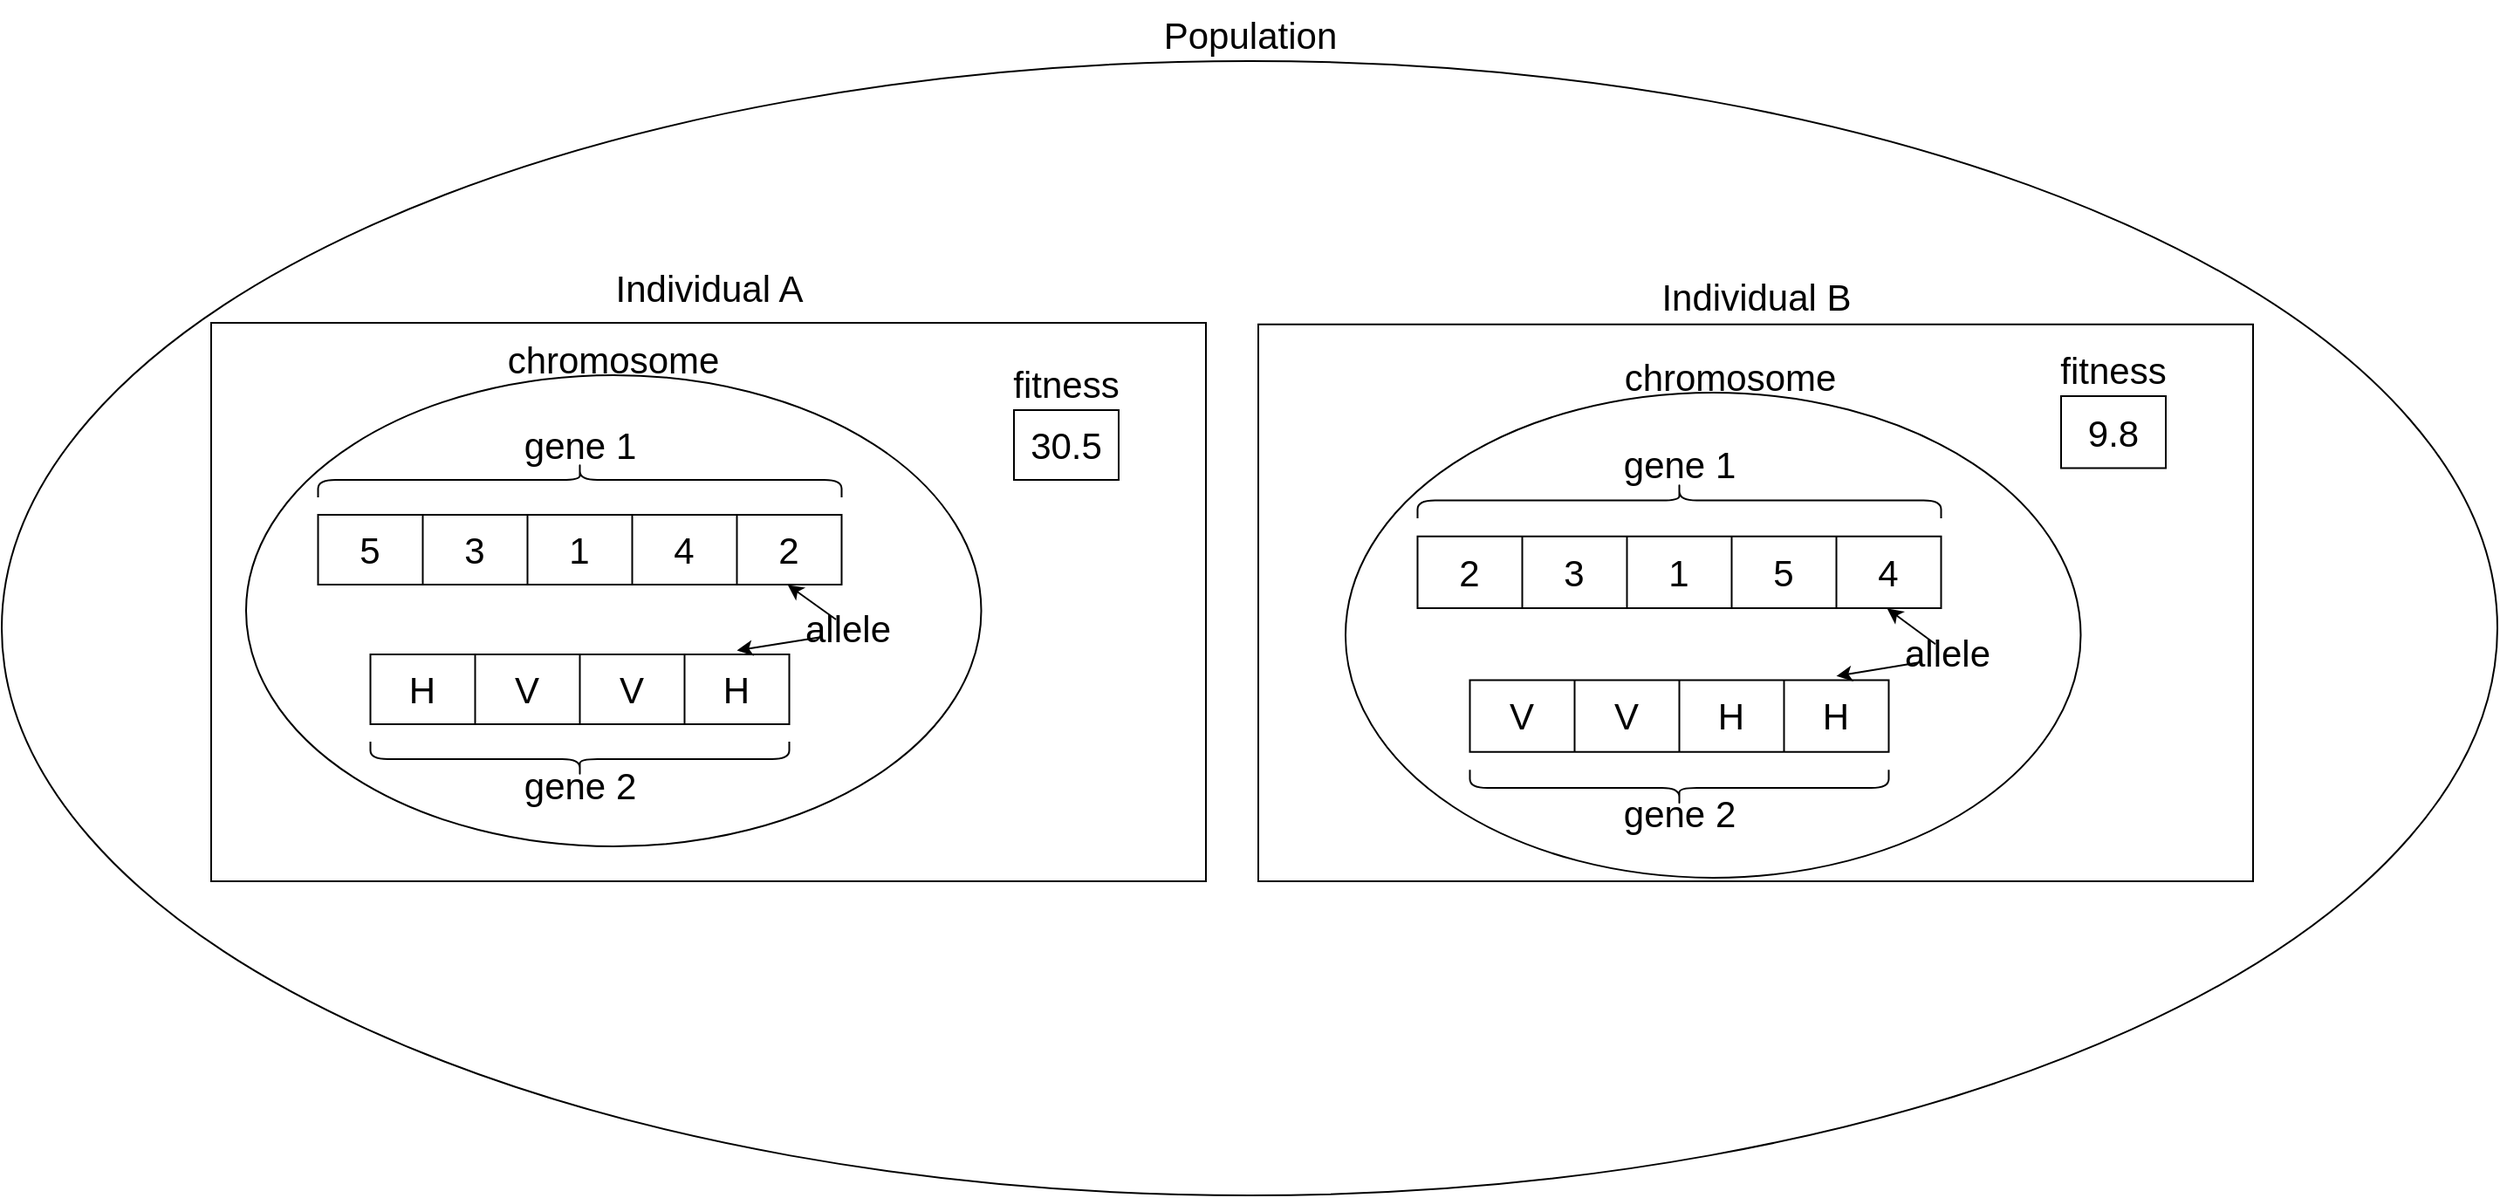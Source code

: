 <mxfile version="20.7.4" type="device"><diagram id="wa0y_Oal1ZiC9E0j1P8P" name="Page-1"><mxGraphModel dx="2124" dy="576" grid="1" gridSize="10" guides="1" tooltips="1" connect="1" arrows="1" fold="1" page="1" pageScale="1" pageWidth="1100" pageHeight="850" math="0" shadow="0"><root><mxCell id="0"/><mxCell id="1" parent="0"/><mxCell id="X-9-RFLpi7MdxXqbJCjR-1" value="" style="ellipse;whiteSpace=wrap;html=1;fontSize=21;" vertex="1" parent="1"><mxGeometry x="-140" y="410" width="1430" height="650" as="geometry"/></mxCell><mxCell id="X-9-RFLpi7MdxXqbJCjR-2" value="Population" style="text;html=1;align=center;verticalAlign=middle;resizable=0;points=[];autosize=1;strokeColor=none;fillColor=none;fontSize=21;" vertex="1" parent="1"><mxGeometry x="515" y="375" width="120" height="40" as="geometry"/></mxCell><mxCell id="X-9-RFLpi7MdxXqbJCjR-3" value="" style="rounded=0;whiteSpace=wrap;html=1;fontSize=21;" vertex="1" parent="1"><mxGeometry x="-20" y="560" width="570" height="320" as="geometry"/></mxCell><mxCell id="X-9-RFLpi7MdxXqbJCjR-4" value="Individual A" style="text;html=1;align=center;verticalAlign=middle;resizable=0;points=[];autosize=1;strokeColor=none;fillColor=none;fontSize=21;" vertex="1" parent="1"><mxGeometry x="200" y="520" width="130" height="40" as="geometry"/></mxCell><mxCell id="X-9-RFLpi7MdxXqbJCjR-37" value="" style="group;fontSize=21;" vertex="1" connectable="0" parent="1"><mxGeometry y="590" width="421.25" height="270" as="geometry"/></mxCell><mxCell id="X-9-RFLpi7MdxXqbJCjR-5" value="" style="ellipse;whiteSpace=wrap;html=1;fontSize=21;" vertex="1" parent="X-9-RFLpi7MdxXqbJCjR-37"><mxGeometry width="421.25" height="270" as="geometry"/></mxCell><mxCell id="X-9-RFLpi7MdxXqbJCjR-6" value="" style="shape=table;html=1;whiteSpace=wrap;startSize=0;container=1;collapsible=0;childLayout=tableLayout;fontSize=21;" vertex="1" parent="X-9-RFLpi7MdxXqbJCjR-37"><mxGeometry x="41.25" y="80" width="300" height="40" as="geometry"/></mxCell><mxCell id="X-9-RFLpi7MdxXqbJCjR-7" value="" style="shape=tableRow;horizontal=0;startSize=0;swimlaneHead=0;swimlaneBody=0;top=0;left=0;bottom=0;right=0;collapsible=0;dropTarget=0;fillColor=none;points=[[0,0.5],[1,0.5]];portConstraint=eastwest;fontSize=21;" vertex="1" parent="X-9-RFLpi7MdxXqbJCjR-6"><mxGeometry width="300" height="40" as="geometry"/></mxCell><mxCell id="X-9-RFLpi7MdxXqbJCjR-8" value="&lt;font style=&quot;font-size: 21px;&quot;&gt;5&lt;/font&gt;" style="shape=partialRectangle;html=1;whiteSpace=wrap;connectable=0;fillColor=none;top=0;left=0;bottom=0;right=0;overflow=hidden;fontSize=21;" vertex="1" parent="X-9-RFLpi7MdxXqbJCjR-7"><mxGeometry width="60" height="40" as="geometry"><mxRectangle width="60" height="40" as="alternateBounds"/></mxGeometry></mxCell><mxCell id="X-9-RFLpi7MdxXqbJCjR-9" value="&lt;font style=&quot;font-size: 21px;&quot;&gt;3&lt;/font&gt;" style="shape=partialRectangle;html=1;whiteSpace=wrap;connectable=0;fillColor=none;top=0;left=0;bottom=0;right=0;overflow=hidden;fontSize=21;" vertex="1" parent="X-9-RFLpi7MdxXqbJCjR-7"><mxGeometry x="60" width="60" height="40" as="geometry"><mxRectangle width="60" height="40" as="alternateBounds"/></mxGeometry></mxCell><mxCell id="X-9-RFLpi7MdxXqbJCjR-10" value="&lt;font style=&quot;font-size: 21px;&quot;&gt;1&lt;/font&gt;" style="shape=partialRectangle;html=1;whiteSpace=wrap;connectable=0;fillColor=none;top=0;left=0;bottom=0;right=0;overflow=hidden;fontSize=21;" vertex="1" parent="X-9-RFLpi7MdxXqbJCjR-7"><mxGeometry x="120" width="60" height="40" as="geometry"><mxRectangle width="60" height="40" as="alternateBounds"/></mxGeometry></mxCell><mxCell id="X-9-RFLpi7MdxXqbJCjR-19" value="&lt;font style=&quot;font-size: 21px;&quot;&gt;4&lt;/font&gt;" style="shape=partialRectangle;html=1;whiteSpace=wrap;connectable=0;fillColor=none;top=0;left=0;bottom=0;right=0;overflow=hidden;fontSize=21;" vertex="1" parent="X-9-RFLpi7MdxXqbJCjR-7"><mxGeometry x="180" width="60" height="40" as="geometry"><mxRectangle width="60" height="40" as="alternateBounds"/></mxGeometry></mxCell><mxCell id="X-9-RFLpi7MdxXqbJCjR-20" value="&lt;font style=&quot;font-size: 21px;&quot;&gt;2&lt;/font&gt;" style="shape=partialRectangle;html=1;whiteSpace=wrap;connectable=0;fillColor=none;top=0;left=0;bottom=0;right=0;overflow=hidden;fontSize=21;" vertex="1" parent="X-9-RFLpi7MdxXqbJCjR-7"><mxGeometry x="240" width="60" height="40" as="geometry"><mxRectangle width="60" height="40" as="alternateBounds"/></mxGeometry></mxCell><mxCell id="X-9-RFLpi7MdxXqbJCjR-21" value="" style="shape=table;html=1;whiteSpace=wrap;startSize=0;container=1;collapsible=0;childLayout=tableLayout;fontSize=21;" vertex="1" parent="X-9-RFLpi7MdxXqbJCjR-37"><mxGeometry x="71.25" y="160" width="240" height="40" as="geometry"/></mxCell><mxCell id="X-9-RFLpi7MdxXqbJCjR-22" value="" style="shape=tableRow;horizontal=0;startSize=0;swimlaneHead=0;swimlaneBody=0;top=0;left=0;bottom=0;right=0;collapsible=0;dropTarget=0;fillColor=none;points=[[0,0.5],[1,0.5]];portConstraint=eastwest;fontSize=21;" vertex="1" parent="X-9-RFLpi7MdxXqbJCjR-21"><mxGeometry width="240" height="40" as="geometry"/></mxCell><mxCell id="X-9-RFLpi7MdxXqbJCjR-23" value="&lt;font style=&quot;font-size: 21px;&quot;&gt;H&lt;/font&gt;" style="shape=partialRectangle;html=1;whiteSpace=wrap;connectable=0;fillColor=none;top=0;left=0;bottom=0;right=0;overflow=hidden;fontSize=21;" vertex="1" parent="X-9-RFLpi7MdxXqbJCjR-22"><mxGeometry width="60" height="40" as="geometry"><mxRectangle width="60" height="40" as="alternateBounds"/></mxGeometry></mxCell><mxCell id="X-9-RFLpi7MdxXqbJCjR-24" value="&lt;font style=&quot;font-size: 21px;&quot;&gt;V&lt;/font&gt;" style="shape=partialRectangle;html=1;whiteSpace=wrap;connectable=0;fillColor=none;top=0;left=0;bottom=0;right=0;overflow=hidden;fontSize=21;" vertex="1" parent="X-9-RFLpi7MdxXqbJCjR-22"><mxGeometry x="60" width="60" height="40" as="geometry"><mxRectangle width="60" height="40" as="alternateBounds"/></mxGeometry></mxCell><mxCell id="X-9-RFLpi7MdxXqbJCjR-25" value="&lt;font style=&quot;font-size: 21px;&quot;&gt;V&lt;/font&gt;" style="shape=partialRectangle;html=1;whiteSpace=wrap;connectable=0;fillColor=none;top=0;left=0;bottom=0;right=0;overflow=hidden;fontSize=21;" vertex="1" parent="X-9-RFLpi7MdxXqbJCjR-22"><mxGeometry x="120" width="60" height="40" as="geometry"><mxRectangle width="60" height="40" as="alternateBounds"/></mxGeometry></mxCell><mxCell id="X-9-RFLpi7MdxXqbJCjR-32" value="&lt;font style=&quot;font-size: 21px;&quot;&gt;H&lt;/font&gt;" style="shape=partialRectangle;html=1;whiteSpace=wrap;connectable=0;fillColor=none;top=0;left=0;bottom=0;right=0;overflow=hidden;fontSize=21;" vertex="1" parent="X-9-RFLpi7MdxXqbJCjR-22"><mxGeometry x="180" width="60" height="40" as="geometry"><mxRectangle width="60" height="40" as="alternateBounds"/></mxGeometry></mxCell><mxCell id="X-9-RFLpi7MdxXqbJCjR-33" value="" style="shape=curlyBracket;whiteSpace=wrap;html=1;rounded=1;labelPosition=left;verticalLabelPosition=middle;align=right;verticalAlign=middle;direction=south;size=0.5;fontSize=21;" vertex="1" parent="X-9-RFLpi7MdxXqbJCjR-37"><mxGeometry x="41.25" y="50" width="300" height="20" as="geometry"/></mxCell><mxCell id="X-9-RFLpi7MdxXqbJCjR-34" value="gene 1" style="text;html=1;align=center;verticalAlign=middle;resizable=0;points=[];autosize=1;strokeColor=none;fillColor=none;fontSize=21;" vertex="1" parent="X-9-RFLpi7MdxXqbJCjR-37"><mxGeometry x="146.25" y="20" width="90" height="40" as="geometry"/></mxCell><mxCell id="X-9-RFLpi7MdxXqbJCjR-35" value="" style="shape=curlyBracket;whiteSpace=wrap;html=1;rounded=1;labelPosition=left;verticalLabelPosition=middle;align=right;verticalAlign=middle;direction=north;size=0.5;fontSize=21;" vertex="1" parent="X-9-RFLpi7MdxXqbJCjR-37"><mxGeometry x="71.25" y="210" width="240" height="20" as="geometry"/></mxCell><mxCell id="X-9-RFLpi7MdxXqbJCjR-36" value="gene 2" style="text;html=1;align=center;verticalAlign=middle;resizable=0;points=[];autosize=1;strokeColor=none;fillColor=none;fontSize=21;" vertex="1" parent="X-9-RFLpi7MdxXqbJCjR-37"><mxGeometry x="146.25" y="215" width="90" height="40" as="geometry"/></mxCell><mxCell id="X-9-RFLpi7MdxXqbJCjR-39" value="allele" style="text;html=1;strokeColor=none;fillColor=none;align=center;verticalAlign=middle;whiteSpace=wrap;rounded=0;fontSize=21;" vertex="1" parent="X-9-RFLpi7MdxXqbJCjR-37"><mxGeometry x="330" y="140" width="30" height="10" as="geometry"/></mxCell><mxCell id="X-9-RFLpi7MdxXqbJCjR-38" value="" style="endArrow=classic;html=1;rounded=0;entryX=0.897;entryY=1.004;entryDx=0;entryDy=0;entryPerimeter=0;fontSize=21;" edge="1" parent="X-9-RFLpi7MdxXqbJCjR-37" source="X-9-RFLpi7MdxXqbJCjR-39" target="X-9-RFLpi7MdxXqbJCjR-6"><mxGeometry width="50" height="50" relative="1" as="geometry"><mxPoint x="220" y="110" as="sourcePoint"/><mxPoint x="270" y="60" as="targetPoint"/></mxGeometry></mxCell><mxCell id="X-9-RFLpi7MdxXqbJCjR-40" value="" style="endArrow=classic;html=1;rounded=0;exitX=0;exitY=1;exitDx=0;exitDy=0;entryX=0.875;entryY=-0.056;entryDx=0;entryDy=0;entryPerimeter=0;fontSize=21;" edge="1" parent="X-9-RFLpi7MdxXqbJCjR-37" source="X-9-RFLpi7MdxXqbJCjR-39" target="X-9-RFLpi7MdxXqbJCjR-22"><mxGeometry width="50" height="50" relative="1" as="geometry"><mxPoint x="220" y="170" as="sourcePoint"/><mxPoint x="270" y="120" as="targetPoint"/></mxGeometry></mxCell><mxCell id="X-9-RFLpi7MdxXqbJCjR-41" value="" style="shape=table;html=1;whiteSpace=wrap;startSize=0;container=1;collapsible=0;childLayout=tableLayout;fontSize=21;" vertex="1" parent="1"><mxGeometry x="440" y="610" width="60" height="40" as="geometry"/></mxCell><mxCell id="X-9-RFLpi7MdxXqbJCjR-42" value="" style="shape=tableRow;horizontal=0;startSize=0;swimlaneHead=0;swimlaneBody=0;top=0;left=0;bottom=0;right=0;collapsible=0;dropTarget=0;fillColor=none;points=[[0,0.5],[1,0.5]];portConstraint=eastwest;fontSize=21;" vertex="1" parent="X-9-RFLpi7MdxXqbJCjR-41"><mxGeometry width="60" height="40" as="geometry"/></mxCell><mxCell id="X-9-RFLpi7MdxXqbJCjR-43" value="&lt;font style=&quot;font-size: 21px;&quot;&gt;30.5&lt;/font&gt;" style="shape=partialRectangle;html=1;whiteSpace=wrap;connectable=0;fillColor=none;top=0;left=0;bottom=0;right=0;overflow=hidden;fontSize=21;" vertex="1" parent="X-9-RFLpi7MdxXqbJCjR-42"><mxGeometry width="60" height="40" as="geometry"><mxRectangle width="60" height="40" as="alternateBounds"/></mxGeometry></mxCell><mxCell id="X-9-RFLpi7MdxXqbJCjR-54" value="fitness" style="text;html=1;strokeColor=none;fillColor=none;align=center;verticalAlign=middle;whiteSpace=wrap;rounded=0;fontSize=21;" vertex="1" parent="1"><mxGeometry x="440" y="580" width="60" height="30" as="geometry"/></mxCell><mxCell id="X-9-RFLpi7MdxXqbJCjR-111" value="" style="group;fontSize=21;" vertex="1" connectable="0" parent="1"><mxGeometry x="580" y="530" width="570" height="350" as="geometry"/></mxCell><mxCell id="X-9-RFLpi7MdxXqbJCjR-83" value="" style="rounded=0;whiteSpace=wrap;html=1;fontSize=21;" vertex="1" parent="X-9-RFLpi7MdxXqbJCjR-111"><mxGeometry y="30.882" width="570" height="319.118" as="geometry"/></mxCell><mxCell id="X-9-RFLpi7MdxXqbJCjR-84" value="&lt;font style=&quot;font-size: 21px;&quot;&gt;Individual B&lt;/font&gt;" style="text;html=1;align=center;verticalAlign=middle;resizable=0;points=[];autosize=1;strokeColor=none;fillColor=none;fontSize=21;" vertex="1" parent="X-9-RFLpi7MdxXqbJCjR-111"><mxGeometry x="220" y="-5.147" width="130" height="40" as="geometry"/></mxCell><mxCell id="X-9-RFLpi7MdxXqbJCjR-85" value="" style="group;fontSize=21;" vertex="1" connectable="0" parent="X-9-RFLpi7MdxXqbJCjR-111"><mxGeometry x="50" y="70.001" width="421.25" height="277.941" as="geometry"/></mxCell><mxCell id="X-9-RFLpi7MdxXqbJCjR-86" value="" style="ellipse;whiteSpace=wrap;html=1;fontSize=21;" vertex="1" parent="X-9-RFLpi7MdxXqbJCjR-85"><mxGeometry width="421.25" height="277.941" as="geometry"/></mxCell><mxCell id="X-9-RFLpi7MdxXqbJCjR-87" value="" style="shape=table;html=1;whiteSpace=wrap;startSize=0;container=1;collapsible=0;childLayout=tableLayout;fontSize=21;" vertex="1" parent="X-9-RFLpi7MdxXqbJCjR-85"><mxGeometry x="41.25" y="82.353" width="300" height="41.176" as="geometry"/></mxCell><mxCell id="X-9-RFLpi7MdxXqbJCjR-88" value="" style="shape=tableRow;horizontal=0;startSize=0;swimlaneHead=0;swimlaneBody=0;top=0;left=0;bottom=0;right=0;collapsible=0;dropTarget=0;fillColor=none;points=[[0,0.5],[1,0.5]];portConstraint=eastwest;fontSize=21;" vertex="1" parent="X-9-RFLpi7MdxXqbJCjR-87"><mxGeometry width="300" height="41" as="geometry"/></mxCell><mxCell id="X-9-RFLpi7MdxXqbJCjR-89" value="&lt;font style=&quot;font-size: 21px;&quot;&gt;2&lt;/font&gt;" style="shape=partialRectangle;html=1;whiteSpace=wrap;connectable=0;fillColor=none;top=0;left=0;bottom=0;right=0;overflow=hidden;fontSize=21;" vertex="1" parent="X-9-RFLpi7MdxXqbJCjR-88"><mxGeometry width="60" height="41" as="geometry"><mxRectangle width="60" height="41" as="alternateBounds"/></mxGeometry></mxCell><mxCell id="X-9-RFLpi7MdxXqbJCjR-90" value="&lt;font style=&quot;font-size: 21px;&quot;&gt;3&lt;/font&gt;" style="shape=partialRectangle;html=1;whiteSpace=wrap;connectable=0;fillColor=none;top=0;left=0;bottom=0;right=0;overflow=hidden;fontSize=21;" vertex="1" parent="X-9-RFLpi7MdxXqbJCjR-88"><mxGeometry x="60" width="60" height="41" as="geometry"><mxRectangle width="60" height="41" as="alternateBounds"/></mxGeometry></mxCell><mxCell id="X-9-RFLpi7MdxXqbJCjR-91" value="&lt;font style=&quot;font-size: 21px;&quot;&gt;1&lt;/font&gt;" style="shape=partialRectangle;html=1;whiteSpace=wrap;connectable=0;fillColor=none;top=0;left=0;bottom=0;right=0;overflow=hidden;fontSize=21;" vertex="1" parent="X-9-RFLpi7MdxXqbJCjR-88"><mxGeometry x="120" width="60" height="41" as="geometry"><mxRectangle width="60" height="41" as="alternateBounds"/></mxGeometry></mxCell><mxCell id="X-9-RFLpi7MdxXqbJCjR-92" value="&lt;font style=&quot;font-size: 21px;&quot;&gt;5&lt;/font&gt;" style="shape=partialRectangle;html=1;whiteSpace=wrap;connectable=0;fillColor=none;top=0;left=0;bottom=0;right=0;overflow=hidden;fontSize=21;" vertex="1" parent="X-9-RFLpi7MdxXqbJCjR-88"><mxGeometry x="180" width="60" height="41" as="geometry"><mxRectangle width="60" height="41" as="alternateBounds"/></mxGeometry></mxCell><mxCell id="X-9-RFLpi7MdxXqbJCjR-93" value="&lt;font style=&quot;font-size: 21px;&quot;&gt;4&lt;/font&gt;" style="shape=partialRectangle;html=1;whiteSpace=wrap;connectable=0;fillColor=none;top=0;left=0;bottom=0;right=0;overflow=hidden;fontSize=21;" vertex="1" parent="X-9-RFLpi7MdxXqbJCjR-88"><mxGeometry x="240" width="60" height="41" as="geometry"><mxRectangle width="60" height="41" as="alternateBounds"/></mxGeometry></mxCell><mxCell id="X-9-RFLpi7MdxXqbJCjR-94" value="" style="shape=table;html=1;whiteSpace=wrap;startSize=0;container=1;collapsible=0;childLayout=tableLayout;fontSize=21;" vertex="1" parent="X-9-RFLpi7MdxXqbJCjR-85"><mxGeometry x="71.25" y="164.706" width="240" height="41.176" as="geometry"/></mxCell><mxCell id="X-9-RFLpi7MdxXqbJCjR-95" value="" style="shape=tableRow;horizontal=0;startSize=0;swimlaneHead=0;swimlaneBody=0;top=0;left=0;bottom=0;right=0;collapsible=0;dropTarget=0;fillColor=none;points=[[0,0.5],[1,0.5]];portConstraint=eastwest;fontSize=21;" vertex="1" parent="X-9-RFLpi7MdxXqbJCjR-94"><mxGeometry width="240" height="41" as="geometry"/></mxCell><mxCell id="X-9-RFLpi7MdxXqbJCjR-96" value="V" style="shape=partialRectangle;html=1;whiteSpace=wrap;connectable=0;fillColor=none;top=0;left=0;bottom=0;right=0;overflow=hidden;fontSize=21;" vertex="1" parent="X-9-RFLpi7MdxXqbJCjR-95"><mxGeometry width="60" height="41" as="geometry"><mxRectangle width="60" height="41" as="alternateBounds"/></mxGeometry></mxCell><mxCell id="X-9-RFLpi7MdxXqbJCjR-97" value="&lt;font style=&quot;font-size: 21px;&quot;&gt;V&lt;/font&gt;" style="shape=partialRectangle;html=1;whiteSpace=wrap;connectable=0;fillColor=none;top=0;left=0;bottom=0;right=0;overflow=hidden;fontSize=21;" vertex="1" parent="X-9-RFLpi7MdxXqbJCjR-95"><mxGeometry x="60" width="60" height="41" as="geometry"><mxRectangle width="60" height="41" as="alternateBounds"/></mxGeometry></mxCell><mxCell id="X-9-RFLpi7MdxXqbJCjR-98" value="&lt;font style=&quot;font-size: 21px;&quot;&gt;H&lt;/font&gt;" style="shape=partialRectangle;html=1;whiteSpace=wrap;connectable=0;fillColor=none;top=0;left=0;bottom=0;right=0;overflow=hidden;fontSize=21;" vertex="1" parent="X-9-RFLpi7MdxXqbJCjR-95"><mxGeometry x="120" width="60" height="41" as="geometry"><mxRectangle width="60" height="41" as="alternateBounds"/></mxGeometry></mxCell><mxCell id="X-9-RFLpi7MdxXqbJCjR-99" value="&lt;font style=&quot;font-size: 21px;&quot;&gt;H&lt;/font&gt;" style="shape=partialRectangle;html=1;whiteSpace=wrap;connectable=0;fillColor=none;top=0;left=0;bottom=0;right=0;overflow=hidden;fontSize=21;" vertex="1" parent="X-9-RFLpi7MdxXqbJCjR-95"><mxGeometry x="180" width="60" height="41" as="geometry"><mxRectangle width="60" height="41" as="alternateBounds"/></mxGeometry></mxCell><mxCell id="X-9-RFLpi7MdxXqbJCjR-100" value="" style="shape=curlyBracket;whiteSpace=wrap;html=1;rounded=1;labelPosition=left;verticalLabelPosition=middle;align=right;verticalAlign=middle;direction=south;size=0.5;fontSize=21;" vertex="1" parent="X-9-RFLpi7MdxXqbJCjR-85"><mxGeometry x="41.25" y="51.471" width="300" height="20.588" as="geometry"/></mxCell><mxCell id="X-9-RFLpi7MdxXqbJCjR-101" value="gene 1" style="text;html=1;align=center;verticalAlign=middle;resizable=0;points=[];autosize=1;strokeColor=none;fillColor=none;fontSize=21;" vertex="1" parent="X-9-RFLpi7MdxXqbJCjR-85"><mxGeometry x="146.25" y="21" width="90" height="40" as="geometry"/></mxCell><mxCell id="X-9-RFLpi7MdxXqbJCjR-102" value="" style="shape=curlyBracket;whiteSpace=wrap;html=1;rounded=1;labelPosition=left;verticalLabelPosition=middle;align=right;verticalAlign=middle;direction=north;size=0.5;fontSize=21;" vertex="1" parent="X-9-RFLpi7MdxXqbJCjR-85"><mxGeometry x="71.25" y="216.176" width="240" height="20.588" as="geometry"/></mxCell><mxCell id="X-9-RFLpi7MdxXqbJCjR-103" value="gene 2" style="text;html=1;align=center;verticalAlign=middle;resizable=0;points=[];autosize=1;strokeColor=none;fillColor=none;fontSize=21;" vertex="1" parent="X-9-RFLpi7MdxXqbJCjR-85"><mxGeometry x="146.25" y="221.471" width="90" height="40" as="geometry"/></mxCell><mxCell id="X-9-RFLpi7MdxXqbJCjR-104" value="allele" style="text;html=1;strokeColor=none;fillColor=none;align=center;verticalAlign=middle;whiteSpace=wrap;rounded=0;fontSize=21;" vertex="1" parent="X-9-RFLpi7MdxXqbJCjR-85"><mxGeometry x="330" y="144.118" width="30" height="10.294" as="geometry"/></mxCell><mxCell id="X-9-RFLpi7MdxXqbJCjR-105" value="" style="endArrow=classic;html=1;rounded=0;entryX=0.897;entryY=1.004;entryDx=0;entryDy=0;entryPerimeter=0;fontSize=21;" edge="1" parent="X-9-RFLpi7MdxXqbJCjR-85" source="X-9-RFLpi7MdxXqbJCjR-104" target="X-9-RFLpi7MdxXqbJCjR-87"><mxGeometry width="50" height="50" relative="1" as="geometry"><mxPoint x="220" y="113.235" as="sourcePoint"/><mxPoint x="270" y="61.765" as="targetPoint"/></mxGeometry></mxCell><mxCell id="X-9-RFLpi7MdxXqbJCjR-106" value="" style="endArrow=classic;html=1;rounded=0;exitX=0;exitY=1;exitDx=0;exitDy=0;entryX=0.875;entryY=-0.056;entryDx=0;entryDy=0;entryPerimeter=0;fontSize=21;" edge="1" parent="X-9-RFLpi7MdxXqbJCjR-85" source="X-9-RFLpi7MdxXqbJCjR-104" target="X-9-RFLpi7MdxXqbJCjR-95"><mxGeometry width="50" height="50" relative="1" as="geometry"><mxPoint x="220" y="175.0" as="sourcePoint"/><mxPoint x="270" y="123.529" as="targetPoint"/></mxGeometry></mxCell><mxCell id="X-9-RFLpi7MdxXqbJCjR-107" value="" style="shape=table;html=1;whiteSpace=wrap;startSize=0;container=1;collapsible=0;childLayout=tableLayout;fontSize=21;" vertex="1" parent="X-9-RFLpi7MdxXqbJCjR-111"><mxGeometry x="460" y="72.059" width="60" height="41.176" as="geometry"/></mxCell><mxCell id="X-9-RFLpi7MdxXqbJCjR-108" value="" style="shape=tableRow;horizontal=0;startSize=0;swimlaneHead=0;swimlaneBody=0;top=0;left=0;bottom=0;right=0;collapsible=0;dropTarget=0;fillColor=none;points=[[0,0.5],[1,0.5]];portConstraint=eastwest;fontSize=21;" vertex="1" parent="X-9-RFLpi7MdxXqbJCjR-107"><mxGeometry width="60" height="41" as="geometry"/></mxCell><mxCell id="X-9-RFLpi7MdxXqbJCjR-109" value="&lt;font style=&quot;font-size: 21px;&quot;&gt;9.8&lt;/font&gt;" style="shape=partialRectangle;html=1;whiteSpace=wrap;connectable=0;fillColor=none;top=0;left=0;bottom=0;right=0;overflow=hidden;fontSize=21;" vertex="1" parent="X-9-RFLpi7MdxXqbJCjR-108"><mxGeometry width="60" height="41" as="geometry"><mxRectangle width="60" height="41" as="alternateBounds"/></mxGeometry></mxCell><mxCell id="X-9-RFLpi7MdxXqbJCjR-110" value="fitness" style="text;html=1;strokeColor=none;fillColor=none;align=center;verticalAlign=middle;whiteSpace=wrap;rounded=0;fontSize=21;" vertex="1" parent="X-9-RFLpi7MdxXqbJCjR-111"><mxGeometry x="460" y="41.176" width="60" height="30.882" as="geometry"/></mxCell><mxCell id="X-9-RFLpi7MdxXqbJCjR-113" value="chromosome" style="text;html=1;align=center;verticalAlign=middle;resizable=0;points=[];autosize=1;strokeColor=none;fillColor=none;fontSize=21;" vertex="1" parent="X-9-RFLpi7MdxXqbJCjR-111"><mxGeometry x="200" y="41" width="140" height="40" as="geometry"/></mxCell><mxCell id="X-9-RFLpi7MdxXqbJCjR-112" value="chromosome" style="text;html=1;align=center;verticalAlign=middle;resizable=0;points=[];autosize=1;strokeColor=none;fillColor=none;fontSize=21;" vertex="1" parent="1"><mxGeometry x="140" y="561" width="140" height="40" as="geometry"/></mxCell></root></mxGraphModel></diagram></mxfile>
